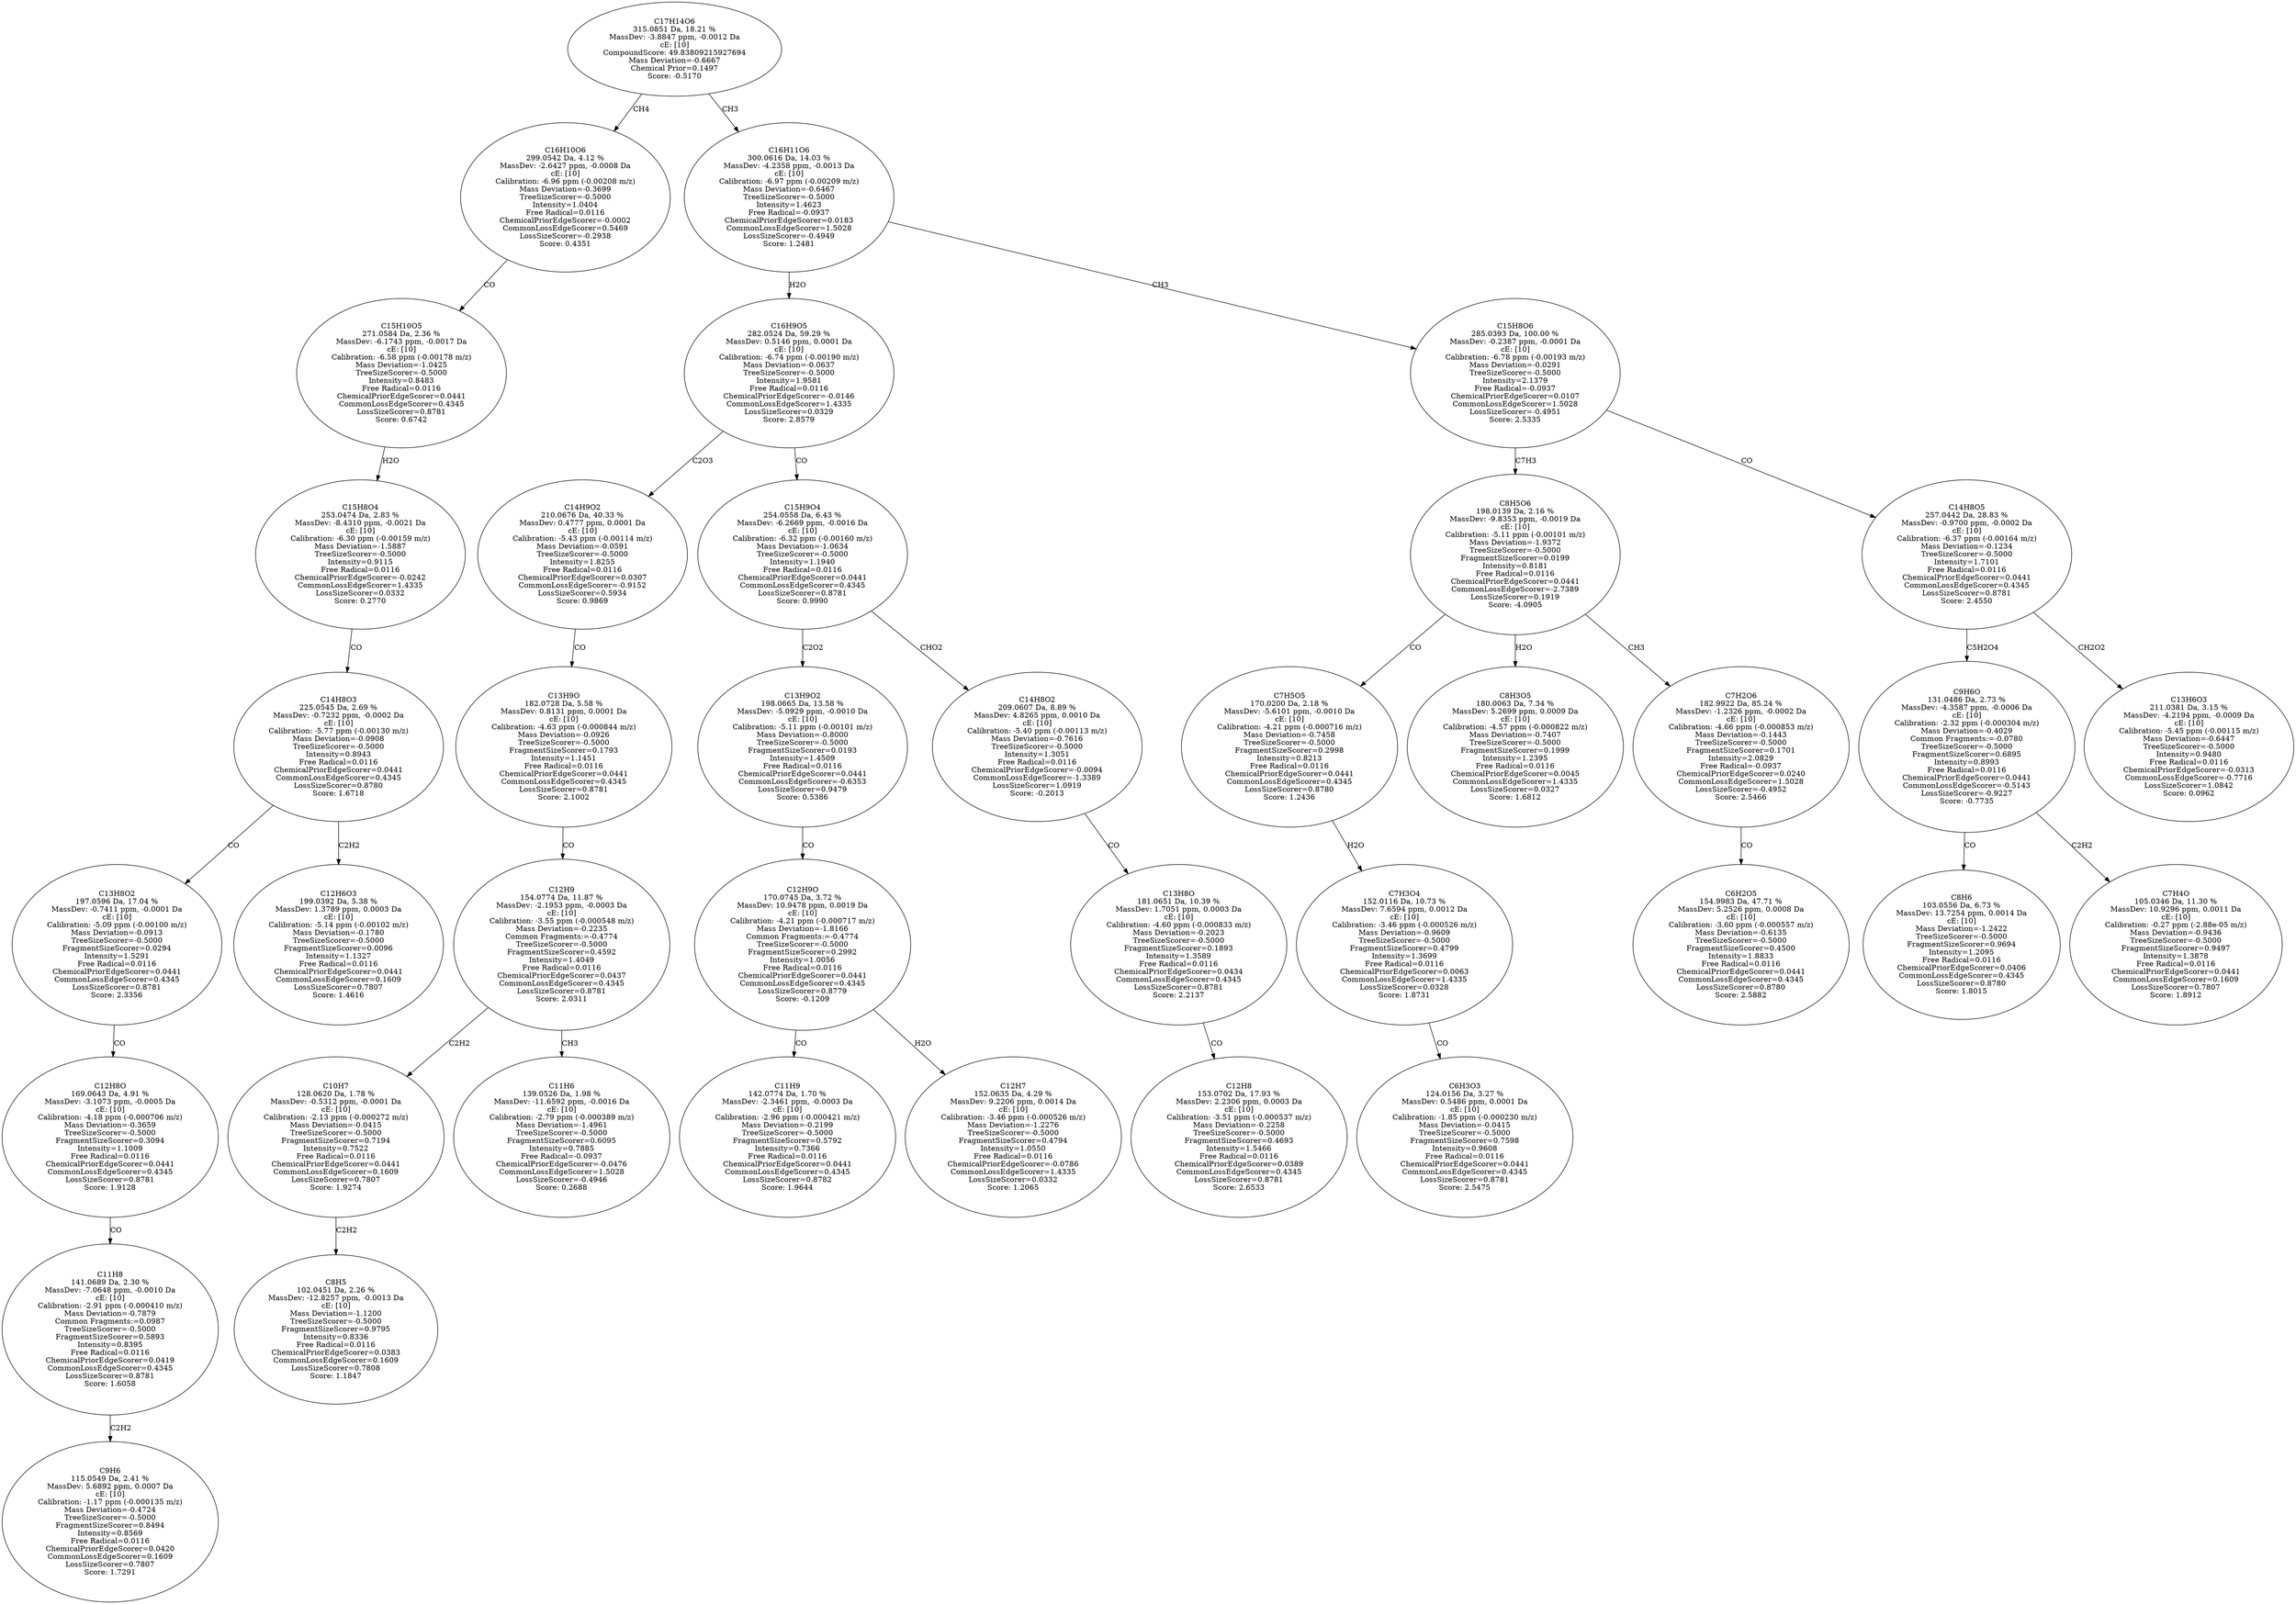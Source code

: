 strict digraph {
v1 [label="C9H6\n115.0549 Da, 2.41 %\nMassDev: 5.6892 ppm, 0.0007 Da\ncE: [10]\nCalibration: -1.17 ppm (-0.000135 m/z)\nMass Deviation=-0.4724\nTreeSizeScorer=-0.5000\nFragmentSizeScorer=0.8494\nIntensity=0.8569\nFree Radical=0.0116\nChemicalPriorEdgeScorer=0.0420\nCommonLossEdgeScorer=0.1609\nLossSizeScorer=0.7807\nScore: 1.7291"];
v2 [label="C11H8\n141.0689 Da, 2.30 %\nMassDev: -7.0648 ppm, -0.0010 Da\ncE: [10]\nCalibration: -2.91 ppm (-0.000410 m/z)\nMass Deviation=-0.7879\nCommon Fragments:=0.0987\nTreeSizeScorer=-0.5000\nFragmentSizeScorer=0.5893\nIntensity=0.8395\nFree Radical=0.0116\nChemicalPriorEdgeScorer=0.0419\nCommonLossEdgeScorer=0.4345\nLossSizeScorer=0.8781\nScore: 1.6058"];
v3 [label="C12H8O\n169.0643 Da, 4.91 %\nMassDev: -3.1073 ppm, -0.0005 Da\ncE: [10]\nCalibration: -4.18 ppm (-0.000706 m/z)\nMass Deviation=-0.3659\nTreeSizeScorer=-0.5000\nFragmentSizeScorer=0.3094\nIntensity=1.1009\nFree Radical=0.0116\nChemicalPriorEdgeScorer=0.0441\nCommonLossEdgeScorer=0.4345\nLossSizeScorer=0.8781\nScore: 1.9128"];
v4 [label="C13H8O2\n197.0596 Da, 17.04 %\nMassDev: -0.7411 ppm, -0.0001 Da\ncE: [10]\nCalibration: -5.09 ppm (-0.00100 m/z)\nMass Deviation=-0.0913\nTreeSizeScorer=-0.5000\nFragmentSizeScorer=0.0294\nIntensity=1.5291\nFree Radical=0.0116\nChemicalPriorEdgeScorer=0.0441\nCommonLossEdgeScorer=0.4345\nLossSizeScorer=0.8781\nScore: 2.3356"];
v5 [label="C12H6O3\n199.0392 Da, 5.38 %\nMassDev: 1.3789 ppm, 0.0003 Da\ncE: [10]\nCalibration: -5.14 ppm (-0.00102 m/z)\nMass Deviation=-0.1780\nTreeSizeScorer=-0.5000\nFragmentSizeScorer=0.0096\nIntensity=1.1327\nFree Radical=0.0116\nChemicalPriorEdgeScorer=0.0441\nCommonLossEdgeScorer=0.1609\nLossSizeScorer=0.7807\nScore: 1.4616"];
v6 [label="C14H8O3\n225.0545 Da, 2.69 %\nMassDev: -0.7232 ppm, -0.0002 Da\ncE: [10]\nCalibration: -5.77 ppm (-0.00130 m/z)\nMass Deviation=-0.0908\nTreeSizeScorer=-0.5000\nIntensity=0.8943\nFree Radical=0.0116\nChemicalPriorEdgeScorer=0.0441\nCommonLossEdgeScorer=0.4345\nLossSizeScorer=0.8780\nScore: 1.6718"];
v7 [label="C15H8O4\n253.0474 Da, 2.83 %\nMassDev: -8.4310 ppm, -0.0021 Da\ncE: [10]\nCalibration: -6.30 ppm (-0.00159 m/z)\nMass Deviation=-1.5887\nTreeSizeScorer=-0.5000\nIntensity=0.9115\nFree Radical=0.0116\nChemicalPriorEdgeScorer=-0.0242\nCommonLossEdgeScorer=1.4335\nLossSizeScorer=0.0332\nScore: 0.2770"];
v8 [label="C15H10O5\n271.0584 Da, 2.36 %\nMassDev: -6.1743 ppm, -0.0017 Da\ncE: [10]\nCalibration: -6.58 ppm (-0.00178 m/z)\nMass Deviation=-1.0425\nTreeSizeScorer=-0.5000\nIntensity=0.8483\nFree Radical=0.0116\nChemicalPriorEdgeScorer=0.0441\nCommonLossEdgeScorer=0.4345\nLossSizeScorer=0.8781\nScore: 0.6742"];
v9 [label="C16H10O6\n299.0542 Da, 4.12 %\nMassDev: -2.6427 ppm, -0.0008 Da\ncE: [10]\nCalibration: -6.96 ppm (-0.00208 m/z)\nMass Deviation=-0.3699\nTreeSizeScorer=-0.5000\nIntensity=1.0404\nFree Radical=0.0116\nChemicalPriorEdgeScorer=-0.0002\nCommonLossEdgeScorer=0.5469\nLossSizeScorer=-0.2938\nScore: 0.4351"];
v10 [label="C8H5\n102.0451 Da, 2.26 %\nMassDev: -12.8257 ppm, -0.0013 Da\ncE: [10]\nMass Deviation=-1.1200\nTreeSizeScorer=-0.5000\nFragmentSizeScorer=0.9795\nIntensity=0.8336\nFree Radical=0.0116\nChemicalPriorEdgeScorer=0.0383\nCommonLossEdgeScorer=0.1609\nLossSizeScorer=0.7808\nScore: 1.1847"];
v11 [label="C10H7\n128.0620 Da, 1.78 %\nMassDev: -0.5312 ppm, -0.0001 Da\ncE: [10]\nCalibration: -2.13 ppm (-0.000272 m/z)\nMass Deviation=-0.0415\nTreeSizeScorer=-0.5000\nFragmentSizeScorer=0.7194\nIntensity=0.7522\nFree Radical=0.0116\nChemicalPriorEdgeScorer=0.0441\nCommonLossEdgeScorer=0.1609\nLossSizeScorer=0.7807\nScore: 1.9274"];
v12 [label="C11H6\n139.0526 Da, 1.98 %\nMassDev: -11.6592 ppm, -0.0016 Da\ncE: [10]\nCalibration: -2.79 ppm (-0.000389 m/z)\nMass Deviation=-1.4961\nTreeSizeScorer=-0.5000\nFragmentSizeScorer=0.6095\nIntensity=0.7885\nFree Radical=-0.0937\nChemicalPriorEdgeScorer=-0.0476\nCommonLossEdgeScorer=1.5028\nLossSizeScorer=-0.4946\nScore: 0.2688"];
v13 [label="C12H9\n154.0774 Da, 11.87 %\nMassDev: -2.1953 ppm, -0.0003 Da\ncE: [10]\nCalibration: -3.55 ppm (-0.000548 m/z)\nMass Deviation=-0.2235\nCommon Fragments:=-0.4774\nTreeSizeScorer=-0.5000\nFragmentSizeScorer=0.4592\nIntensity=1.4049\nFree Radical=0.0116\nChemicalPriorEdgeScorer=0.0437\nCommonLossEdgeScorer=0.4345\nLossSizeScorer=0.8781\nScore: 2.0311"];
v14 [label="C13H9O\n182.0728 Da, 5.58 %\nMassDev: 0.8131 ppm, 0.0001 Da\ncE: [10]\nCalibration: -4.63 ppm (-0.000844 m/z)\nMass Deviation=-0.0926\nTreeSizeScorer=-0.5000\nFragmentSizeScorer=0.1793\nIntensity=1.1451\nFree Radical=0.0116\nChemicalPriorEdgeScorer=0.0441\nCommonLossEdgeScorer=0.4345\nLossSizeScorer=0.8781\nScore: 2.1002"];
v15 [label="C14H9O2\n210.0676 Da, 40.33 %\nMassDev: 0.4777 ppm, 0.0001 Da\ncE: [10]\nCalibration: -5.43 ppm (-0.00114 m/z)\nMass Deviation=-0.0591\nTreeSizeScorer=-0.5000\nIntensity=1.8255\nFree Radical=0.0116\nChemicalPriorEdgeScorer=0.0307\nCommonLossEdgeScorer=-0.9152\nLossSizeScorer=0.5934\nScore: 0.9869"];
v16 [label="C11H9\n142.0774 Da, 1.70 %\nMassDev: -2.3461 ppm, -0.0003 Da\ncE: [10]\nCalibration: -2.96 ppm (-0.000421 m/z)\nMass Deviation=-0.2199\nTreeSizeScorer=-0.5000\nFragmentSizeScorer=0.5792\nIntensity=0.7366\nFree Radical=0.0116\nChemicalPriorEdgeScorer=0.0441\nCommonLossEdgeScorer=0.4345\nLossSizeScorer=0.8782\nScore: 1.9644"];
v17 [label="C12H7\n152.0635 Da, 4.29 %\nMassDev: 9.2206 ppm, 0.0014 Da\ncE: [10]\nCalibration: -3.46 ppm (-0.000526 m/z)\nMass Deviation=-1.2276\nTreeSizeScorer=-0.5000\nFragmentSizeScorer=0.4794\nIntensity=1.0550\nFree Radical=0.0116\nChemicalPriorEdgeScorer=-0.0786\nCommonLossEdgeScorer=1.4335\nLossSizeScorer=0.0332\nScore: 1.2065"];
v18 [label="C12H9O\n170.0745 Da, 3.72 %\nMassDev: 10.9478 ppm, 0.0019 Da\ncE: [10]\nCalibration: -4.21 ppm (-0.000717 m/z)\nMass Deviation=-1.8166\nCommon Fragments:=-0.4774\nTreeSizeScorer=-0.5000\nFragmentSizeScorer=0.2992\nIntensity=1.0056\nFree Radical=0.0116\nChemicalPriorEdgeScorer=0.0441\nCommonLossEdgeScorer=0.4345\nLossSizeScorer=0.8779\nScore: -0.1209"];
v19 [label="C13H9O2\n198.0665 Da, 13.58 %\nMassDev: -5.0929 ppm, -0.0010 Da\ncE: [10]\nCalibration: -5.11 ppm (-0.00101 m/z)\nMass Deviation=-0.8000\nTreeSizeScorer=-0.5000\nFragmentSizeScorer=0.0193\nIntensity=1.4509\nFree Radical=0.0116\nChemicalPriorEdgeScorer=0.0441\nCommonLossEdgeScorer=-0.6353\nLossSizeScorer=0.9479\nScore: 0.5386"];
v20 [label="C12H8\n153.0702 Da, 17.93 %\nMassDev: 2.2306 ppm, 0.0003 Da\ncE: [10]\nCalibration: -3.51 ppm (-0.000537 m/z)\nMass Deviation=-0.2258\nTreeSizeScorer=-0.5000\nFragmentSizeScorer=0.4693\nIntensity=1.5466\nFree Radical=0.0116\nChemicalPriorEdgeScorer=0.0389\nCommonLossEdgeScorer=0.4345\nLossSizeScorer=0.8781\nScore: 2.6533"];
v21 [label="C13H8O\n181.0651 Da, 10.39 %\nMassDev: 1.7051 ppm, 0.0003 Da\ncE: [10]\nCalibration: -4.60 ppm (-0.000833 m/z)\nMass Deviation=-0.2023\nTreeSizeScorer=-0.5000\nFragmentSizeScorer=0.1893\nIntensity=1.3589\nFree Radical=0.0116\nChemicalPriorEdgeScorer=0.0434\nCommonLossEdgeScorer=0.4345\nLossSizeScorer=0.8781\nScore: 2.2137"];
v22 [label="C14H8O2\n209.0607 Da, 8.89 %\nMassDev: 4.8265 ppm, 0.0010 Da\ncE: [10]\nCalibration: -5.40 ppm (-0.00113 m/z)\nMass Deviation=-0.7616\nTreeSizeScorer=-0.5000\nIntensity=1.3051\nFree Radical=0.0116\nChemicalPriorEdgeScorer=-0.0094\nCommonLossEdgeScorer=-1.3389\nLossSizeScorer=1.0919\nScore: -0.2013"];
v23 [label="C15H9O4\n254.0558 Da, 6.43 %\nMassDev: -6.2669 ppm, -0.0016 Da\ncE: [10]\nCalibration: -6.32 ppm (-0.00160 m/z)\nMass Deviation=-1.0634\nTreeSizeScorer=-0.5000\nIntensity=1.1940\nFree Radical=0.0116\nChemicalPriorEdgeScorer=0.0441\nCommonLossEdgeScorer=0.4345\nLossSizeScorer=0.8781\nScore: 0.9990"];
v24 [label="C16H9O5\n282.0524 Da, 59.29 %\nMassDev: 0.5146 ppm, 0.0001 Da\ncE: [10]\nCalibration: -6.74 ppm (-0.00190 m/z)\nMass Deviation=-0.0637\nTreeSizeScorer=-0.5000\nIntensity=1.9581\nFree Radical=0.0116\nChemicalPriorEdgeScorer=-0.0146\nCommonLossEdgeScorer=1.4335\nLossSizeScorer=0.0329\nScore: 2.8579"];
v25 [label="C6H3O3\n124.0156 Da, 3.27 %\nMassDev: 0.5486 ppm, 0.0001 Da\ncE: [10]\nCalibration: -1.85 ppm (-0.000230 m/z)\nMass Deviation=-0.0415\nTreeSizeScorer=-0.5000\nFragmentSizeScorer=0.7598\nIntensity=0.9608\nFree Radical=0.0116\nChemicalPriorEdgeScorer=0.0441\nCommonLossEdgeScorer=0.4345\nLossSizeScorer=0.8781\nScore: 2.5475"];
v26 [label="C7H3O4\n152.0116 Da, 10.73 %\nMassDev: 7.6594 ppm, 0.0012 Da\ncE: [10]\nCalibration: -3.46 ppm (-0.000526 m/z)\nMass Deviation=-0.9609\nTreeSizeScorer=-0.5000\nFragmentSizeScorer=0.4799\nIntensity=1.3699\nFree Radical=0.0116\nChemicalPriorEdgeScorer=0.0063\nCommonLossEdgeScorer=1.4335\nLossSizeScorer=0.0328\nScore: 1.8731"];
v27 [label="C7H5O5\n170.0200 Da, 2.18 %\nMassDev: -5.6101 ppm, -0.0010 Da\ncE: [10]\nCalibration: -4.21 ppm (-0.000716 m/z)\nMass Deviation=-0.7458\nTreeSizeScorer=-0.5000\nFragmentSizeScorer=0.2998\nIntensity=0.8213\nFree Radical=0.0116\nChemicalPriorEdgeScorer=0.0441\nCommonLossEdgeScorer=0.4345\nLossSizeScorer=0.8780\nScore: 1.2436"];
v28 [label="C8H3O5\n180.0063 Da, 7.34 %\nMassDev: 5.2699 ppm, 0.0009 Da\ncE: [10]\nCalibration: -4.57 ppm (-0.000822 m/z)\nMass Deviation=-0.7407\nTreeSizeScorer=-0.5000\nFragmentSizeScorer=0.1999\nIntensity=1.2395\nFree Radical=0.0116\nChemicalPriorEdgeScorer=0.0045\nCommonLossEdgeScorer=1.4335\nLossSizeScorer=0.0327\nScore: 1.6812"];
v29 [label="C6H2O5\n154.9983 Da, 47.71 %\nMassDev: 5.2526 ppm, 0.0008 Da\ncE: [10]\nCalibration: -3.60 ppm (-0.000557 m/z)\nMass Deviation=-0.6135\nTreeSizeScorer=-0.5000\nFragmentSizeScorer=0.4500\nIntensity=1.8833\nFree Radical=0.0116\nChemicalPriorEdgeScorer=0.0441\nCommonLossEdgeScorer=0.4345\nLossSizeScorer=0.8780\nScore: 2.5882"];
v30 [label="C7H2O6\n182.9922 Da, 85.24 %\nMassDev: -1.2326 ppm, -0.0002 Da\ncE: [10]\nCalibration: -4.66 ppm (-0.000853 m/z)\nMass Deviation=-0.1443\nTreeSizeScorer=-0.5000\nFragmentSizeScorer=0.1701\nIntensity=2.0829\nFree Radical=-0.0937\nChemicalPriorEdgeScorer=0.0240\nCommonLossEdgeScorer=1.5028\nLossSizeScorer=-0.4952\nScore: 2.5466"];
v31 [label="C8H5O6\n198.0139 Da, 2.16 %\nMassDev: -9.8353 ppm, -0.0019 Da\ncE: [10]\nCalibration: -5.11 ppm (-0.00101 m/z)\nMass Deviation=-1.9372\nTreeSizeScorer=-0.5000\nFragmentSizeScorer=0.0199\nIntensity=0.8181\nFree Radical=0.0116\nChemicalPriorEdgeScorer=0.0441\nCommonLossEdgeScorer=-2.7389\nLossSizeScorer=0.1919\nScore: -4.0905"];
v32 [label="C8H6\n103.0556 Da, 6.73 %\nMassDev: 13.7254 ppm, 0.0014 Da\ncE: [10]\nMass Deviation=-1.2422\nTreeSizeScorer=-0.5000\nFragmentSizeScorer=0.9694\nIntensity=1.2095\nFree Radical=0.0116\nChemicalPriorEdgeScorer=0.0406\nCommonLossEdgeScorer=0.4345\nLossSizeScorer=0.8780\nScore: 1.8015"];
v33 [label="C7H4O\n105.0346 Da, 11.30 %\nMassDev: 10.9296 ppm, 0.0011 Da\ncE: [10]\nCalibration: -0.27 ppm (-2.88e-05 m/z)\nMass Deviation=-0.9436\nTreeSizeScorer=-0.5000\nFragmentSizeScorer=0.9497\nIntensity=1.3878\nFree Radical=0.0116\nChemicalPriorEdgeScorer=0.0441\nCommonLossEdgeScorer=0.1609\nLossSizeScorer=0.7807\nScore: 1.8912"];
v34 [label="C9H6O\n131.0486 Da, 2.73 %\nMassDev: -4.3587 ppm, -0.0006 Da\ncE: [10]\nCalibration: -2.32 ppm (-0.000304 m/z)\nMass Deviation=-0.4029\nCommon Fragments:=-0.0780\nTreeSizeScorer=-0.5000\nFragmentSizeScorer=0.6895\nIntensity=0.8993\nFree Radical=0.0116\nChemicalPriorEdgeScorer=0.0441\nCommonLossEdgeScorer=-0.5143\nLossSizeScorer=-0.9227\nScore: -0.7735"];
v35 [label="C13H6O3\n211.0381 Da, 3.15 %\nMassDev: -4.2194 ppm, -0.0009 Da\ncE: [10]\nCalibration: -5.45 ppm (-0.00115 m/z)\nMass Deviation=-0.6447\nTreeSizeScorer=-0.5000\nIntensity=0.9480\nFree Radical=0.0116\nChemicalPriorEdgeScorer=-0.0313\nCommonLossEdgeScorer=-0.7716\nLossSizeScorer=1.0842\nScore: 0.0962"];
v36 [label="C14H8O5\n257.0442 Da, 28.83 %\nMassDev: -0.9700 ppm, -0.0002 Da\ncE: [10]\nCalibration: -6.37 ppm (-0.00164 m/z)\nMass Deviation=-0.1234\nTreeSizeScorer=-0.5000\nIntensity=1.7101\nFree Radical=0.0116\nChemicalPriorEdgeScorer=0.0441\nCommonLossEdgeScorer=0.4345\nLossSizeScorer=0.8781\nScore: 2.4550"];
v37 [label="C15H8O6\n285.0393 Da, 100.00 %\nMassDev: -0.2387 ppm, -0.0001 Da\ncE: [10]\nCalibration: -6.78 ppm (-0.00193 m/z)\nMass Deviation=-0.0291\nTreeSizeScorer=-0.5000\nIntensity=2.1379\nFree Radical=-0.0937\nChemicalPriorEdgeScorer=0.0107\nCommonLossEdgeScorer=1.5028\nLossSizeScorer=-0.4951\nScore: 2.5335"];
v38 [label="C16H11O6\n300.0616 Da, 14.03 %\nMassDev: -4.2358 ppm, -0.0013 Da\ncE: [10]\nCalibration: -6.97 ppm (-0.00209 m/z)\nMass Deviation=-0.6467\nTreeSizeScorer=-0.5000\nIntensity=1.4623\nFree Radical=-0.0937\nChemicalPriorEdgeScorer=0.0183\nCommonLossEdgeScorer=1.5028\nLossSizeScorer=-0.4949\nScore: 1.2481"];
v39 [label="C17H14O6\n315.0851 Da, 18.21 %\nMassDev: -3.8847 ppm, -0.0012 Da\ncE: [10]\nCompoundScore: 49.83809215927694\nMass Deviation=-0.6667\nChemical Prior=0.1497\nScore: -0.5170"];
v2 -> v1 [label="C2H2"];
v3 -> v2 [label="CO"];
v4 -> v3 [label="CO"];
v6 -> v4 [label="CO"];
v6 -> v5 [label="C2H2"];
v7 -> v6 [label="CO"];
v8 -> v7 [label="H2O"];
v9 -> v8 [label="CO"];
v39 -> v9 [label="CH4"];
v11 -> v10 [label="C2H2"];
v13 -> v11 [label="C2H2"];
v13 -> v12 [label="CH3"];
v14 -> v13 [label="CO"];
v15 -> v14 [label="CO"];
v24 -> v15 [label="C2O3"];
v18 -> v16 [label="CO"];
v18 -> v17 [label="H2O"];
v19 -> v18 [label="CO"];
v23 -> v19 [label="C2O2"];
v21 -> v20 [label="CO"];
v22 -> v21 [label="CO"];
v23 -> v22 [label="CHO2"];
v24 -> v23 [label="CO"];
v38 -> v24 [label="H2O"];
v26 -> v25 [label="CO"];
v27 -> v26 [label="H2O"];
v31 -> v27 [label="CO"];
v31 -> v28 [label="H2O"];
v30 -> v29 [label="CO"];
v31 -> v30 [label="CH3"];
v37 -> v31 [label="C7H3"];
v34 -> v32 [label="CO"];
v34 -> v33 [label="C2H2"];
v36 -> v34 [label="C5H2O4"];
v36 -> v35 [label="CH2O2"];
v37 -> v36 [label="CO"];
v38 -> v37 [label="CH3"];
v39 -> v38 [label="CH3"];
}